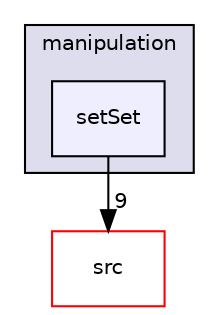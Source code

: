 digraph "applications/utilities/mesh/manipulation/setSet" {
  bgcolor=transparent;
  compound=true
  node [ fontsize="10", fontname="Helvetica"];
  edge [ labelfontsize="10", labelfontname="Helvetica"];
  subgraph clusterdir_15449a1ef4a09517cc5e2efa6b11565e {
    graph [ bgcolor="#ddddee", pencolor="black", label="manipulation" fontname="Helvetica", fontsize="10", URL="dir_15449a1ef4a09517cc5e2efa6b11565e.html"]
  dir_a7cff17b01cd6a5be83da96db1d82180 [shape=box, label="setSet", style="filled", fillcolor="#eeeeff", pencolor="black", URL="dir_a7cff17b01cd6a5be83da96db1d82180.html"];
  }
  dir_68267d1309a1af8e8297ef4c3efbcdba [shape=box label="src" color="red" URL="dir_68267d1309a1af8e8297ef4c3efbcdba.html"];
  dir_a7cff17b01cd6a5be83da96db1d82180->dir_68267d1309a1af8e8297ef4c3efbcdba [headlabel="9", labeldistance=1.5 headhref="dir_000581_000722.html"];
}
